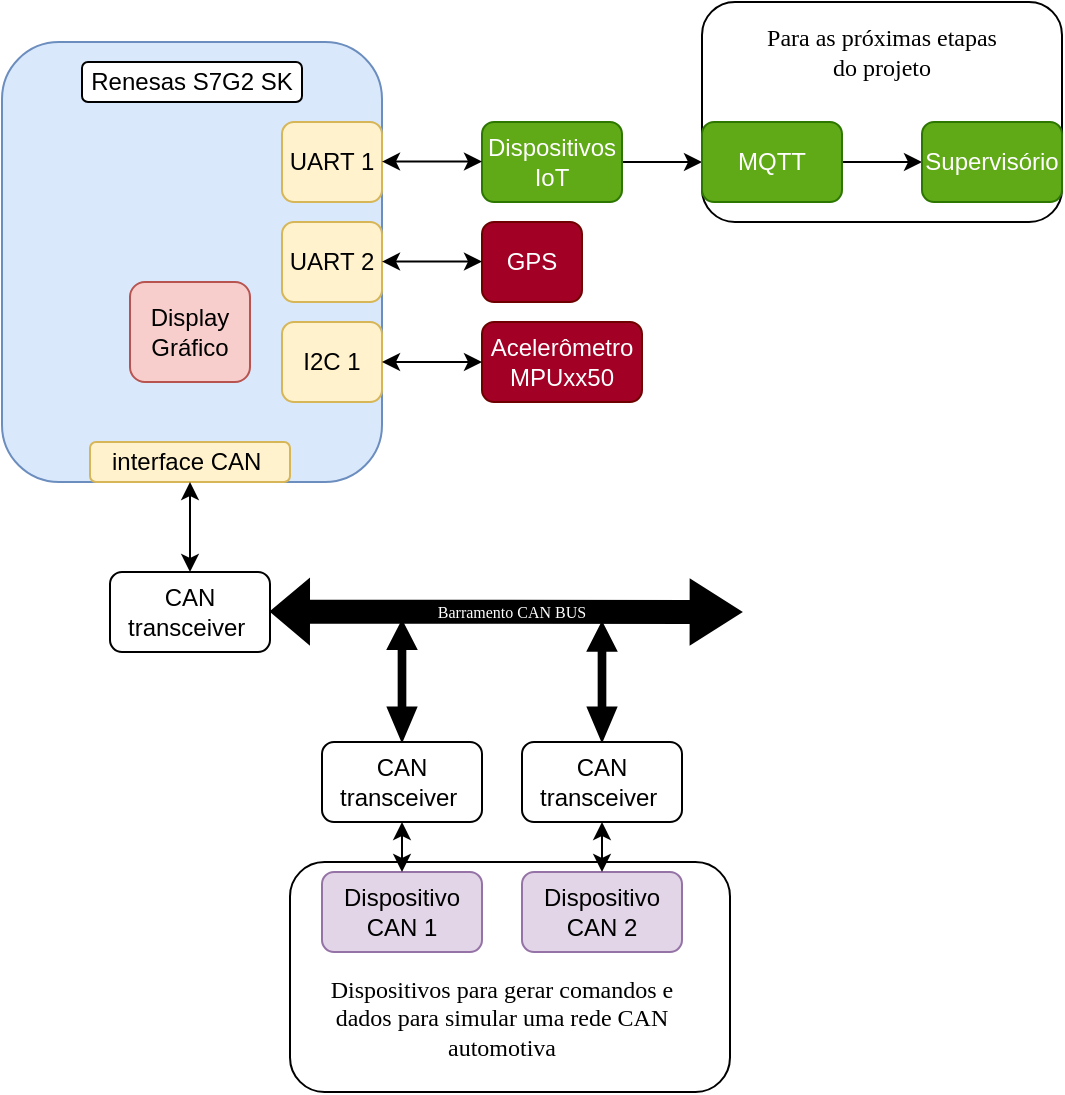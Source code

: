<mxfile version="20.4.0" type="github"><diagram id="FBCnK5mgxSPIJ93Y-hrB" name="Página-1"><mxGraphModel dx="1262" dy="481" grid="1" gridSize="10" guides="1" tooltips="1" connect="1" arrows="1" fold="1" page="1" pageScale="1" pageWidth="827" pageHeight="1169" math="0" shadow="0"><root><mxCell id="0"/><mxCell id="1" parent="0"/><mxCell id="QWPWfIlzJYTak63aH7c0-41" value="&lt;div style=&quot;&quot;&gt;&lt;br&gt;&lt;/div&gt;&lt;div style=&quot;&quot;&gt;&lt;br&gt;&lt;/div&gt;" style="rounded=1;whiteSpace=wrap;html=1;labelBackgroundColor=none;fontFamily=Verdana;fontColor=#FFFFFF;gradientColor=none;align=center;" vertex="1" parent="1"><mxGeometry x="264" y="530" width="220" height="115" as="geometry"/></mxCell><mxCell id="QWPWfIlzJYTak63aH7c0-39" value="&lt;div style=&quot;&quot;&gt;&lt;br&gt;&lt;/div&gt;&lt;div style=&quot;&quot;&gt;&lt;br&gt;&lt;/div&gt;" style="rounded=1;whiteSpace=wrap;html=1;labelBackgroundColor=none;fontFamily=Verdana;fontColor=#FFFFFF;gradientColor=none;align=center;" vertex="1" parent="1"><mxGeometry x="470" y="100" width="180" height="110" as="geometry"/></mxCell><mxCell id="QWPWfIlzJYTak63aH7c0-6" value="" style="rounded=1;whiteSpace=wrap;html=1;fillColor=#dae8fc;strokeColor=#6c8ebf;" vertex="1" parent="1"><mxGeometry x="120" y="120" width="190" height="220" as="geometry"/></mxCell><mxCell id="QWPWfIlzJYTak63aH7c0-2" value="Renesas S7G2 SK" style="rounded=1;whiteSpace=wrap;html=1;" vertex="1" parent="1"><mxGeometry x="160" y="130" width="110" height="20" as="geometry"/></mxCell><mxCell id="QWPWfIlzJYTak63aH7c0-3" value="interface CAN&amp;nbsp;" style="rounded=1;whiteSpace=wrap;html=1;fillColor=#fff2cc;strokeColor=#d6b656;" vertex="1" parent="1"><mxGeometry x="164" y="320" width="100" height="20" as="geometry"/></mxCell><mxCell id="QWPWfIlzJYTak63aH7c0-4" value="Display&lt;br&gt;Gráfico" style="rounded=1;whiteSpace=wrap;html=1;fillColor=#f8cecc;strokeColor=#b85450;" vertex="1" parent="1"><mxGeometry x="184" y="240" width="60" height="50" as="geometry"/></mxCell><mxCell id="QWPWfIlzJYTak63aH7c0-5" value="UART 2" style="rounded=1;whiteSpace=wrap;html=1;fillColor=#fff2cc;strokeColor=#d6b656;" vertex="1" parent="1"><mxGeometry x="260" y="210" width="50" height="40" as="geometry"/></mxCell><mxCell id="QWPWfIlzJYTak63aH7c0-9" value="GPS" style="rounded=1;whiteSpace=wrap;html=1;fillColor=#a20025;fontColor=#ffffff;strokeColor=#6F0000;" vertex="1" parent="1"><mxGeometry x="360" y="210" width="50" height="40" as="geometry"/></mxCell><mxCell id="QWPWfIlzJYTak63aH7c0-13" value="I2C 1" style="rounded=1;whiteSpace=wrap;html=1;fillColor=#fff2cc;strokeColor=#d6b656;" vertex="1" parent="1"><mxGeometry x="260" y="260" width="50" height="40" as="geometry"/></mxCell><mxCell id="QWPWfIlzJYTak63aH7c0-14" value="Acelerômetro MPUxx50" style="rounded=1;whiteSpace=wrap;html=1;fillColor=#a20025;fontColor=#ffffff;strokeColor=#6F0000;" vertex="1" parent="1"><mxGeometry x="360" y="260" width="80" height="40" as="geometry"/></mxCell><mxCell id="QWPWfIlzJYTak63aH7c0-16" value="UART 1" style="rounded=1;whiteSpace=wrap;html=1;fillColor=#fff2cc;strokeColor=#d6b656;" vertex="1" parent="1"><mxGeometry x="260" y="160" width="50" height="40" as="geometry"/></mxCell><mxCell id="QWPWfIlzJYTak63aH7c0-36" value="" style="edgeStyle=orthogonalEdgeStyle;rounded=0;orthogonalLoop=1;jettySize=auto;html=1;fontFamily=Verdana;fontColor=#FFFFFF;fillColor=#000000;" edge="1" parent="1" source="QWPWfIlzJYTak63aH7c0-17" target="QWPWfIlzJYTak63aH7c0-35"><mxGeometry relative="1" as="geometry"/></mxCell><mxCell id="QWPWfIlzJYTak63aH7c0-17" value="Dispositivos&lt;br&gt;IoT" style="rounded=1;whiteSpace=wrap;html=1;fillColor=#60a917;strokeColor=#2D7600;fontColor=#ffffff;" vertex="1" parent="1"><mxGeometry x="360" y="160" width="70" height="40" as="geometry"/></mxCell><mxCell id="QWPWfIlzJYTak63aH7c0-19" value="CAN transceiver&amp;nbsp;" style="rounded=1;whiteSpace=wrap;html=1;gradientColor=none;" vertex="1" parent="1"><mxGeometry x="174" y="385" width="80" height="40" as="geometry"/></mxCell><mxCell id="QWPWfIlzJYTak63aH7c0-21" value="" style="shape=flexArrow;endArrow=classic;startArrow=classic;html=1;rounded=0;fillColor=#000000;width=10.952;endSize=8.062;" edge="1" parent="1"><mxGeometry width="100" height="100" relative="1" as="geometry"><mxPoint x="254" y="404.76" as="sourcePoint"/><mxPoint x="490" y="405" as="targetPoint"/></mxGeometry></mxCell><mxCell id="QWPWfIlzJYTak63aH7c0-23" value="&lt;p style=&quot;line-height: 0;&quot;&gt;&lt;br&gt;&lt;/p&gt;" style="edgeLabel;html=1;align=center;verticalAlign=middle;resizable=0;points=[];fontColor=#FFFFFF;labelBackgroundColor=#000000;fontFamily=Verdana;" vertex="1" connectable="0" parent="QWPWfIlzJYTak63aH7c0-21"><mxGeometry x="0.23" y="1" relative="1" as="geometry"><mxPoint x="-29" y="1" as="offset"/></mxGeometry></mxCell><mxCell id="QWPWfIlzJYTak63aH7c0-25" value="Dispositivo&lt;br&gt;CAN 1" style="rounded=1;whiteSpace=wrap;html=1;fillColor=#e1d5e7;strokeColor=#9673a6;" vertex="1" parent="1"><mxGeometry x="280" y="535" width="80" height="40" as="geometry"/></mxCell><mxCell id="QWPWfIlzJYTak63aH7c0-27" value="" style="shape=flexArrow;endArrow=classic;startArrow=classic;html=1;rounded=0;fontFamily=Verdana;fontColor=#FFFFFF;fillColor=#000000;width=3.333;endSize=4.271;endWidth=9.841;startWidth=9.841;startSize=5.252;entryX=0;entryY=0.641;entryDx=0;entryDy=0;entryPerimeter=0;" edge="1" parent="1" target="QWPWfIlzJYTak63aH7c0-42"><mxGeometry width="100" height="100" relative="1" as="geometry"><mxPoint x="320" y="470" as="sourcePoint"/><mxPoint x="320" y="400" as="targetPoint"/></mxGeometry></mxCell><mxCell id="QWPWfIlzJYTak63aH7c0-29" value="Dispositivo&lt;br&gt;CAN 2" style="rounded=1;whiteSpace=wrap;html=1;fillColor=#e1d5e7;strokeColor=#9673a6;" vertex="1" parent="1"><mxGeometry x="380" y="535" width="80" height="40" as="geometry"/></mxCell><mxCell id="QWPWfIlzJYTak63aH7c0-30" value="" style="shape=flexArrow;endArrow=classic;startArrow=classic;html=1;rounded=0;fontFamily=Verdana;fontColor=#FFFFFF;fillColor=#000000;width=3.333;endSize=4.271;endWidth=9.841;startWidth=9.841;startSize=5.252;" edge="1" parent="1"><mxGeometry width="100" height="100" relative="1" as="geometry"><mxPoint x="420" y="470.0" as="sourcePoint"/><mxPoint x="420" y="410" as="targetPoint"/></mxGeometry></mxCell><mxCell id="QWPWfIlzJYTak63aH7c0-34" value="Dispositivos para gerar comandos e dados para simular uma rede CAN automotiva" style="text;html=1;align=center;verticalAlign=middle;whiteSpace=wrap;rounded=0;labelBackgroundColor=none;fontFamily=Verdana;" vertex="1" parent="1"><mxGeometry x="280" y="575" width="180" height="65" as="geometry"/></mxCell><mxCell id="QWPWfIlzJYTak63aH7c0-38" value="" style="edgeStyle=orthogonalEdgeStyle;rounded=0;orthogonalLoop=1;jettySize=auto;html=1;fontFamily=Verdana;fontColor=#FFFFFF;fillColor=#000000;" edge="1" parent="1" source="QWPWfIlzJYTak63aH7c0-35" target="QWPWfIlzJYTak63aH7c0-37"><mxGeometry relative="1" as="geometry"/></mxCell><mxCell id="QWPWfIlzJYTak63aH7c0-35" value="MQTT" style="rounded=1;whiteSpace=wrap;html=1;fillColor=#60a917;strokeColor=#2D7600;fontColor=#ffffff;" vertex="1" parent="1"><mxGeometry x="470" y="160" width="70" height="40" as="geometry"/></mxCell><mxCell id="QWPWfIlzJYTak63aH7c0-37" value="Supervisório" style="rounded=1;whiteSpace=wrap;html=1;fillColor=#60a917;strokeColor=#2D7600;fontColor=#ffffff;" vertex="1" parent="1"><mxGeometry x="580" y="160" width="70" height="40" as="geometry"/></mxCell><mxCell id="QWPWfIlzJYTak63aH7c0-40" value="Para as próximas etapas do projeto" style="text;html=1;strokeColor=none;fillColor=none;align=center;verticalAlign=middle;whiteSpace=wrap;rounded=0;labelBackgroundColor=none;fontFamily=Verdana;fontColor=#000000;" vertex="1" parent="1"><mxGeometry x="500" y="110" width="120" height="30" as="geometry"/></mxCell><mxCell id="QWPWfIlzJYTak63aH7c0-42" value="&lt;font color=&quot;#ffffff&quot;&gt;Barramento CAN BUS&lt;/font&gt;" style="text;html=1;strokeColor=none;fillColor=none;align=center;verticalAlign=middle;whiteSpace=wrap;rounded=0;labelBackgroundColor=none;fontFamily=Verdana;fontSize=8;fontColor=#000000;" vertex="1" parent="1"><mxGeometry x="320" y="390" width="110" height="30" as="geometry"/></mxCell><mxCell id="QWPWfIlzJYTak63aH7c0-45" value="CAN transceiver&amp;nbsp;" style="rounded=1;whiteSpace=wrap;html=1;gradientColor=none;" vertex="1" parent="1"><mxGeometry x="280" y="470" width="80" height="40" as="geometry"/></mxCell><mxCell id="QWPWfIlzJYTak63aH7c0-46" value="CAN transceiver&amp;nbsp;" style="rounded=1;whiteSpace=wrap;html=1;gradientColor=none;" vertex="1" parent="1"><mxGeometry x="380" y="470" width="80" height="40" as="geometry"/></mxCell><mxCell id="QWPWfIlzJYTak63aH7c0-48" value="" style="endArrow=classic;startArrow=classic;html=1;rounded=0;fontFamily=Verdana;fontSize=8;fontColor=#FFFFFF;fillColor=#000000;exitX=0.5;exitY=0;exitDx=0;exitDy=0;entryX=0.5;entryY=1;entryDx=0;entryDy=0;" edge="1" parent="1" source="QWPWfIlzJYTak63aH7c0-25" target="QWPWfIlzJYTak63aH7c0-45"><mxGeometry width="50" height="50" relative="1" as="geometry"><mxPoint x="360" y="470" as="sourcePoint"/><mxPoint x="410" y="420" as="targetPoint"/></mxGeometry></mxCell><mxCell id="QWPWfIlzJYTak63aH7c0-49" value="" style="endArrow=classic;startArrow=classic;html=1;rounded=0;fontFamily=Verdana;fontSize=8;fontColor=#FFFFFF;fillColor=#000000;exitX=0.5;exitY=0;exitDx=0;exitDy=0;entryX=0.5;entryY=1;entryDx=0;entryDy=0;" edge="1" parent="1" source="QWPWfIlzJYTak63aH7c0-29" target="QWPWfIlzJYTak63aH7c0-46"><mxGeometry width="50" height="50" relative="1" as="geometry"><mxPoint x="330" y="545.0" as="sourcePoint"/><mxPoint x="330" y="520.0" as="targetPoint"/></mxGeometry></mxCell><mxCell id="QWPWfIlzJYTak63aH7c0-50" value="" style="endArrow=classic;startArrow=classic;html=1;rounded=0;fontFamily=Verdana;fontSize=8;fontColor=#FFFFFF;fillColor=#000000;entryX=0.5;entryY=1;entryDx=0;entryDy=0;exitX=0.5;exitY=0;exitDx=0;exitDy=0;" edge="1" parent="1" source="QWPWfIlzJYTak63aH7c0-19" target="QWPWfIlzJYTak63aH7c0-3"><mxGeometry width="50" height="50" relative="1" as="geometry"><mxPoint x="360" y="470" as="sourcePoint"/><mxPoint x="410" y="420" as="targetPoint"/></mxGeometry></mxCell><mxCell id="QWPWfIlzJYTak63aH7c0-52" value="" style="endArrow=classic;startArrow=classic;html=1;rounded=0;strokeColor=default;fontFamily=Verdana;fontSize=8;fontColor=#FFFFFF;fillColor=#000000;entryX=0;entryY=0.5;entryDx=0;entryDy=0;exitX=1;exitY=0.5;exitDx=0;exitDy=0;" edge="1" parent="1" source="QWPWfIlzJYTak63aH7c0-13" target="QWPWfIlzJYTak63aH7c0-14"><mxGeometry width="50" height="50" relative="1" as="geometry"><mxPoint x="360" y="310" as="sourcePoint"/><mxPoint x="560" y="290" as="targetPoint"/></mxGeometry></mxCell><mxCell id="QWPWfIlzJYTak63aH7c0-53" value="" style="endArrow=classic;startArrow=classic;html=1;rounded=0;strokeColor=default;fontFamily=Verdana;fontSize=8;fontColor=#FFFFFF;fillColor=#000000;entryX=0;entryY=0.5;entryDx=0;entryDy=0;exitX=1;exitY=0.5;exitDx=0;exitDy=0;" edge="1" parent="1"><mxGeometry width="50" height="50" relative="1" as="geometry"><mxPoint x="310" y="229.76" as="sourcePoint"/><mxPoint x="360" y="229.76" as="targetPoint"/></mxGeometry></mxCell><mxCell id="QWPWfIlzJYTak63aH7c0-54" value="" style="endArrow=classic;startArrow=classic;html=1;rounded=0;strokeColor=default;fontFamily=Verdana;fontSize=8;fontColor=#FFFFFF;fillColor=#000000;entryX=0;entryY=0.5;entryDx=0;entryDy=0;exitX=1;exitY=0.5;exitDx=0;exitDy=0;" edge="1" parent="1"><mxGeometry width="50" height="50" relative="1" as="geometry"><mxPoint x="310" y="179.76" as="sourcePoint"/><mxPoint x="360" y="179.76" as="targetPoint"/></mxGeometry></mxCell></root></mxGraphModel></diagram></mxfile>
